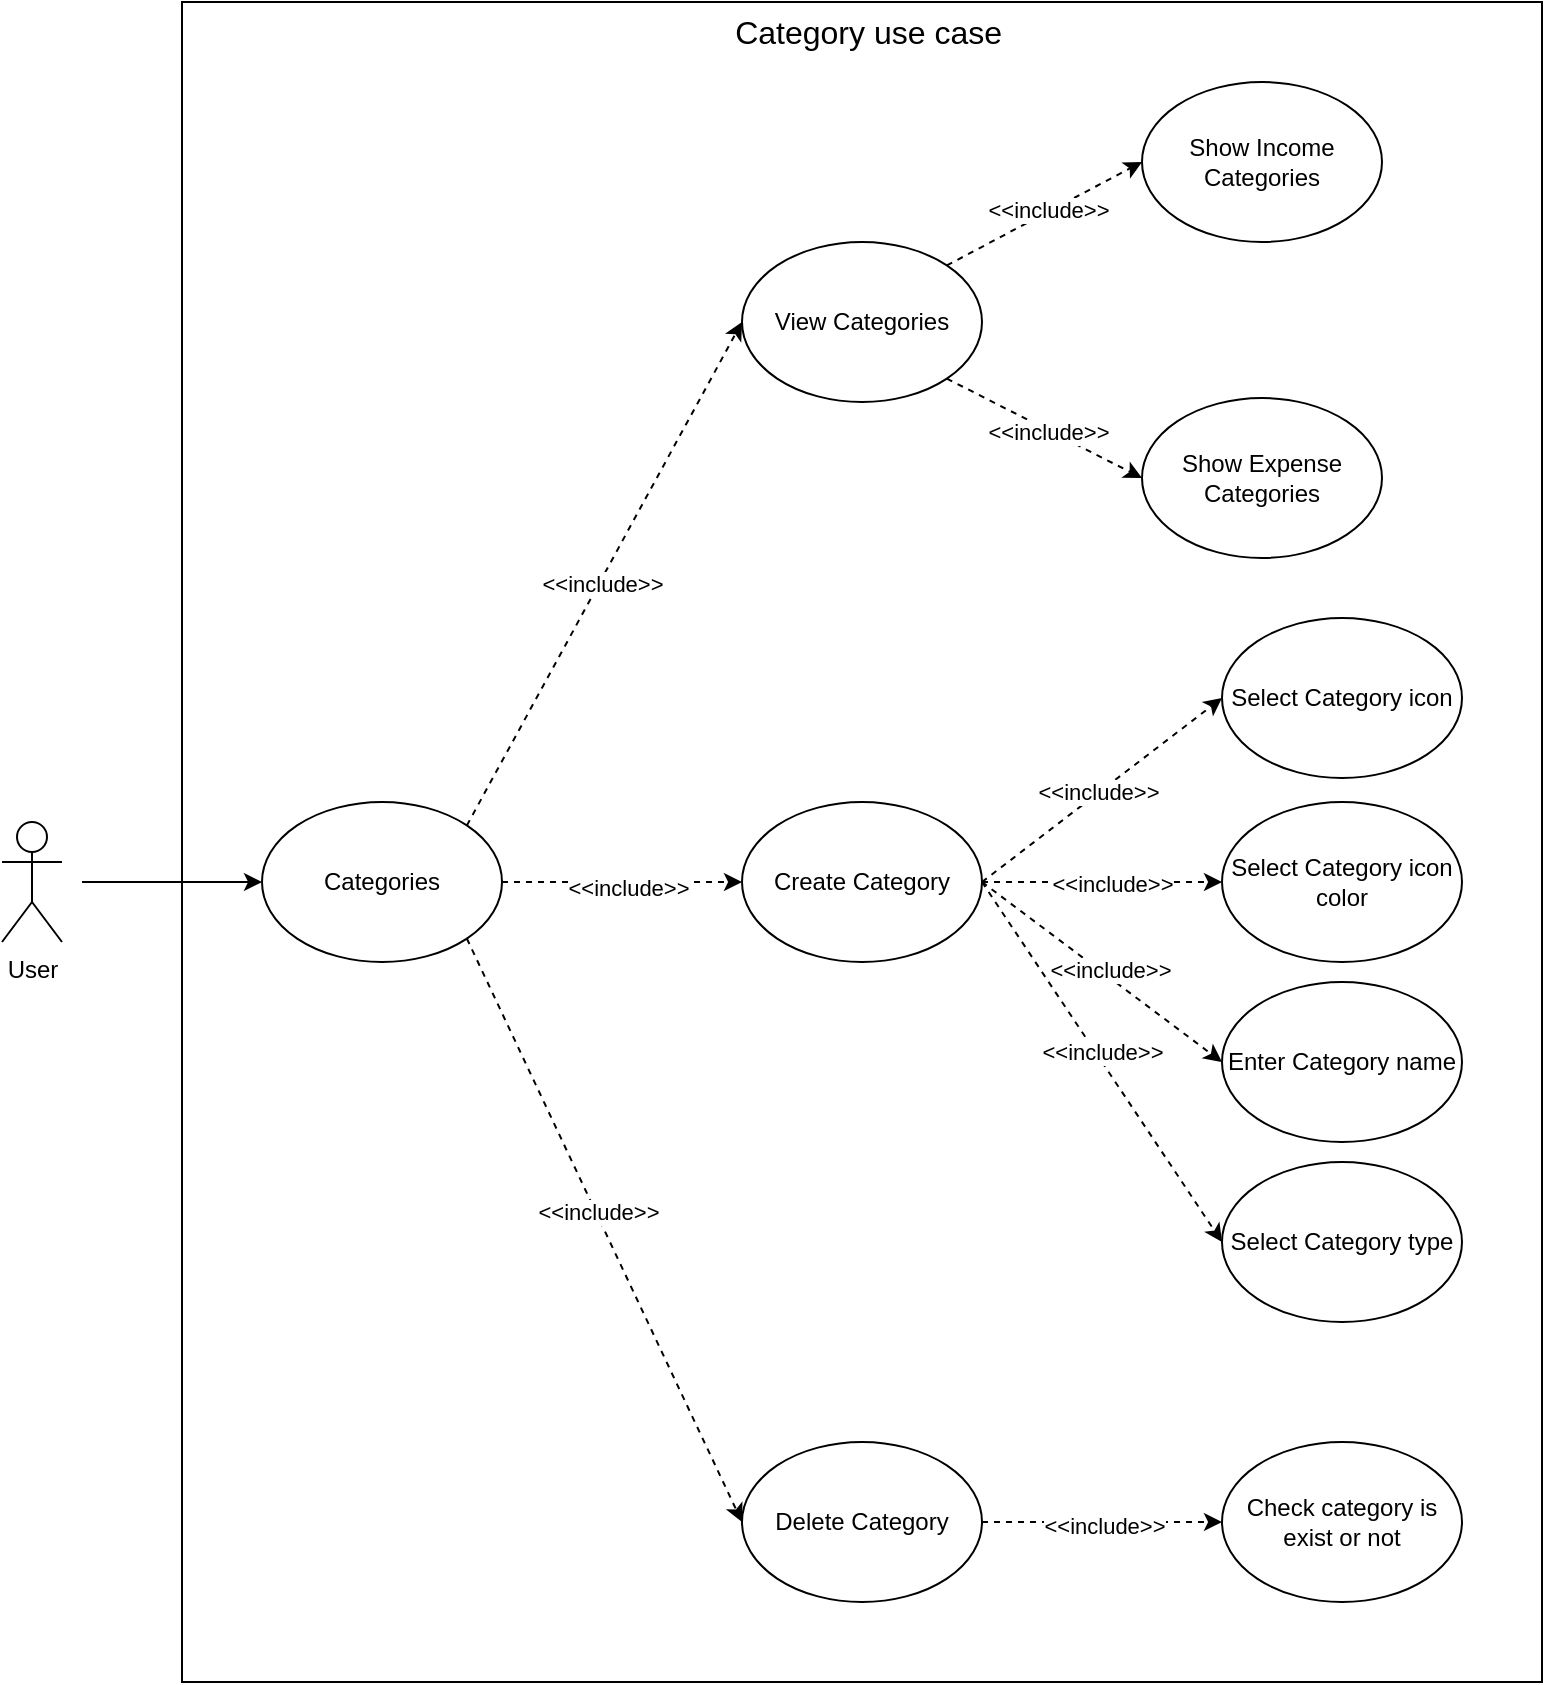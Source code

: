 <mxfile version="26.2.8">
  <diagram name="Page-1" id="OD2vUNSAHeHByyoN8SCx">
    <mxGraphModel dx="829" dy="1529" grid="1" gridSize="10" guides="1" tooltips="1" connect="1" arrows="1" fold="1" page="1" pageScale="1" pageWidth="850" pageHeight="1100" math="0" shadow="0">
      <root>
        <mxCell id="0" />
        <mxCell id="1" parent="0" />
        <mxCell id="HC-R-dbT0AlYQhPIyC7S-1" value="User&lt;div&gt;&lt;br&gt;&lt;/div&gt;" style="shape=umlActor;verticalLabelPosition=bottom;verticalAlign=top;html=1;outlineConnect=0;" vertex="1" parent="1">
          <mxGeometry x="70" y="250" width="30" height="60" as="geometry" />
        </mxCell>
        <mxCell id="HC-R-dbT0AlYQhPIyC7S-11" style="edgeStyle=orthogonalEdgeStyle;rounded=0;orthogonalLoop=1;jettySize=auto;html=1;exitX=1;exitY=0.5;exitDx=0;exitDy=0;entryX=0;entryY=0.5;entryDx=0;entryDy=0;dashed=1;" edge="1" parent="1" source="HC-R-dbT0AlYQhPIyC7S-2" target="HC-R-dbT0AlYQhPIyC7S-6">
          <mxGeometry relative="1" as="geometry" />
        </mxCell>
        <mxCell id="HC-R-dbT0AlYQhPIyC7S-12" value="&amp;lt;&amp;lt;include&amp;gt;&amp;gt;" style="edgeLabel;html=1;align=center;verticalAlign=middle;resizable=0;points=[];" vertex="1" connectable="0" parent="HC-R-dbT0AlYQhPIyC7S-11">
          <mxGeometry x="0.042" y="-3" relative="1" as="geometry">
            <mxPoint as="offset" />
          </mxGeometry>
        </mxCell>
        <mxCell id="HC-R-dbT0AlYQhPIyC7S-2" value="Categories" style="ellipse;whiteSpace=wrap;html=1;" vertex="1" parent="1">
          <mxGeometry x="200" y="240" width="120" height="80" as="geometry" />
        </mxCell>
        <mxCell id="HC-R-dbT0AlYQhPIyC7S-3" value="" style="endArrow=classic;html=1;rounded=0;entryX=0;entryY=0.5;entryDx=0;entryDy=0;" edge="1" parent="1" target="HC-R-dbT0AlYQhPIyC7S-2">
          <mxGeometry width="50" height="50" relative="1" as="geometry">
            <mxPoint x="110" y="280" as="sourcePoint" />
            <mxPoint x="360" y="400" as="targetPoint" />
          </mxGeometry>
        </mxCell>
        <mxCell id="HC-R-dbT0AlYQhPIyC7S-4" value="View Categories" style="ellipse;whiteSpace=wrap;html=1;" vertex="1" parent="1">
          <mxGeometry x="440" y="-40" width="120" height="80" as="geometry" />
        </mxCell>
        <mxCell id="HC-R-dbT0AlYQhPIyC7S-6" value="Create Category" style="ellipse;whiteSpace=wrap;html=1;" vertex="1" parent="1">
          <mxGeometry x="440" y="240" width="120" height="80" as="geometry" />
        </mxCell>
        <mxCell id="HC-R-dbT0AlYQhPIyC7S-9" value="" style="endArrow=classic;html=1;rounded=0;exitX=1;exitY=0;exitDx=0;exitDy=0;entryX=0;entryY=0.5;entryDx=0;entryDy=0;dashed=1;" edge="1" parent="1" source="HC-R-dbT0AlYQhPIyC7S-2" target="HC-R-dbT0AlYQhPIyC7S-4">
          <mxGeometry width="50" height="50" relative="1" as="geometry">
            <mxPoint x="270" y="340" as="sourcePoint" />
            <mxPoint x="320" y="290" as="targetPoint" />
          </mxGeometry>
        </mxCell>
        <mxCell id="HC-R-dbT0AlYQhPIyC7S-10" value="&amp;lt;&amp;lt;include&amp;gt;&amp;gt;" style="edgeLabel;html=1;align=center;verticalAlign=middle;resizable=0;points=[];" vertex="1" connectable="0" parent="HC-R-dbT0AlYQhPIyC7S-9">
          <mxGeometry x="-0.033" y="-1" relative="1" as="geometry">
            <mxPoint as="offset" />
          </mxGeometry>
        </mxCell>
        <mxCell id="HC-R-dbT0AlYQhPIyC7S-29" style="edgeStyle=orthogonalEdgeStyle;rounded=0;orthogonalLoop=1;jettySize=auto;html=1;exitX=1;exitY=0.5;exitDx=0;exitDy=0;entryX=0;entryY=0.5;entryDx=0;entryDy=0;dashed=1;" edge="1" parent="1" source="HC-R-dbT0AlYQhPIyC7S-13" target="HC-R-dbT0AlYQhPIyC7S-28">
          <mxGeometry relative="1" as="geometry" />
        </mxCell>
        <mxCell id="HC-R-dbT0AlYQhPIyC7S-30" value="&amp;lt;&amp;lt;include&amp;gt;&amp;gt;" style="edgeLabel;html=1;align=center;verticalAlign=middle;resizable=0;points=[];" vertex="1" connectable="0" parent="HC-R-dbT0AlYQhPIyC7S-29">
          <mxGeometry x="0.011" y="-2" relative="1" as="geometry">
            <mxPoint as="offset" />
          </mxGeometry>
        </mxCell>
        <mxCell id="HC-R-dbT0AlYQhPIyC7S-13" value="Delete Category" style="ellipse;whiteSpace=wrap;html=1;" vertex="1" parent="1">
          <mxGeometry x="440" y="560" width="120" height="80" as="geometry" />
        </mxCell>
        <mxCell id="HC-R-dbT0AlYQhPIyC7S-14" value="" style="endArrow=classic;html=1;rounded=0;exitX=1;exitY=1;exitDx=0;exitDy=0;entryX=0;entryY=0.5;entryDx=0;entryDy=0;dashed=1;" edge="1" parent="1" source="HC-R-dbT0AlYQhPIyC7S-2" target="HC-R-dbT0AlYQhPIyC7S-13">
          <mxGeometry width="50" height="50" relative="1" as="geometry">
            <mxPoint x="320" y="350" as="sourcePoint" />
            <mxPoint x="420" y="410" as="targetPoint" />
          </mxGeometry>
        </mxCell>
        <mxCell id="HC-R-dbT0AlYQhPIyC7S-15" value="&amp;lt;&amp;lt;include&amp;gt;&amp;gt;" style="edgeLabel;html=1;align=center;verticalAlign=middle;resizable=0;points=[];" vertex="1" connectable="0" parent="HC-R-dbT0AlYQhPIyC7S-14">
          <mxGeometry x="-0.057" relative="1" as="geometry">
            <mxPoint y="-1" as="offset" />
          </mxGeometry>
        </mxCell>
        <mxCell id="HC-R-dbT0AlYQhPIyC7S-16" value="Select Category icon" style="ellipse;whiteSpace=wrap;html=1;" vertex="1" parent="1">
          <mxGeometry x="680" y="148" width="120" height="80" as="geometry" />
        </mxCell>
        <mxCell id="HC-R-dbT0AlYQhPIyC7S-17" value="Select Category icon color" style="ellipse;whiteSpace=wrap;html=1;" vertex="1" parent="1">
          <mxGeometry x="680" y="240" width="120" height="80" as="geometry" />
        </mxCell>
        <mxCell id="HC-R-dbT0AlYQhPIyC7S-18" value="Enter Category name" style="ellipse;whiteSpace=wrap;html=1;" vertex="1" parent="1">
          <mxGeometry x="680" y="330" width="120" height="80" as="geometry" />
        </mxCell>
        <mxCell id="HC-R-dbT0AlYQhPIyC7S-19" value="Select Category type" style="ellipse;whiteSpace=wrap;html=1;" vertex="1" parent="1">
          <mxGeometry x="680" y="420" width="120" height="80" as="geometry" />
        </mxCell>
        <mxCell id="HC-R-dbT0AlYQhPIyC7S-20" value="" style="endArrow=classic;html=1;rounded=0;exitX=1;exitY=0.5;exitDx=0;exitDy=0;entryX=0;entryY=0.5;entryDx=0;entryDy=0;dashed=1;" edge="1" parent="1" source="HC-R-dbT0AlYQhPIyC7S-6" target="HC-R-dbT0AlYQhPIyC7S-16">
          <mxGeometry width="50" height="50" relative="1" as="geometry">
            <mxPoint x="480" y="280" as="sourcePoint" />
            <mxPoint x="560" y="210" as="targetPoint" />
          </mxGeometry>
        </mxCell>
        <mxCell id="HC-R-dbT0AlYQhPIyC7S-27" value="&amp;lt;&amp;lt;include&amp;gt;&amp;gt;" style="edgeLabel;html=1;align=center;verticalAlign=middle;resizable=0;points=[];" vertex="1" connectable="0" parent="HC-R-dbT0AlYQhPIyC7S-20">
          <mxGeometry x="-0.033" y="1" relative="1" as="geometry">
            <mxPoint as="offset" />
          </mxGeometry>
        </mxCell>
        <mxCell id="HC-R-dbT0AlYQhPIyC7S-21" value="" style="endArrow=classic;html=1;rounded=0;exitX=1;exitY=0.5;exitDx=0;exitDy=0;entryX=0;entryY=0.5;entryDx=0;entryDy=0;dashed=1;" edge="1" parent="1" source="HC-R-dbT0AlYQhPIyC7S-6" target="HC-R-dbT0AlYQhPIyC7S-17">
          <mxGeometry width="50" height="50" relative="1" as="geometry">
            <mxPoint x="570" y="290" as="sourcePoint" />
            <mxPoint x="690" y="190" as="targetPoint" />
          </mxGeometry>
        </mxCell>
        <mxCell id="HC-R-dbT0AlYQhPIyC7S-26" value="&amp;lt;&amp;lt;include&amp;gt;&amp;gt;" style="edgeLabel;html=1;align=center;verticalAlign=middle;resizable=0;points=[];" vertex="1" connectable="0" parent="HC-R-dbT0AlYQhPIyC7S-21">
          <mxGeometry x="0.081" y="-1" relative="1" as="geometry">
            <mxPoint as="offset" />
          </mxGeometry>
        </mxCell>
        <mxCell id="HC-R-dbT0AlYQhPIyC7S-22" value="" style="endArrow=classic;html=1;rounded=0;exitX=1;exitY=0.5;exitDx=0;exitDy=0;entryX=0;entryY=0.5;entryDx=0;entryDy=0;dashed=1;" edge="1" parent="1" source="HC-R-dbT0AlYQhPIyC7S-6" target="HC-R-dbT0AlYQhPIyC7S-18">
          <mxGeometry width="50" height="50" relative="1" as="geometry">
            <mxPoint x="580" y="300" as="sourcePoint" />
            <mxPoint x="700" y="200" as="targetPoint" />
          </mxGeometry>
        </mxCell>
        <mxCell id="HC-R-dbT0AlYQhPIyC7S-25" value="&amp;lt;&amp;lt;include&amp;gt;&amp;gt;" style="edgeLabel;html=1;align=center;verticalAlign=middle;resizable=0;points=[];" vertex="1" connectable="0" parent="HC-R-dbT0AlYQhPIyC7S-22">
          <mxGeometry x="0.033" y="3" relative="1" as="geometry">
            <mxPoint as="offset" />
          </mxGeometry>
        </mxCell>
        <mxCell id="HC-R-dbT0AlYQhPIyC7S-23" value="" style="endArrow=classic;html=1;rounded=0;exitX=1;exitY=0.5;exitDx=0;exitDy=0;entryX=0;entryY=0.5;entryDx=0;entryDy=0;dashed=1;" edge="1" parent="1" source="HC-R-dbT0AlYQhPIyC7S-6" target="HC-R-dbT0AlYQhPIyC7S-19">
          <mxGeometry width="50" height="50" relative="1" as="geometry">
            <mxPoint x="570" y="290" as="sourcePoint" />
            <mxPoint x="690" y="198" as="targetPoint" />
          </mxGeometry>
        </mxCell>
        <mxCell id="HC-R-dbT0AlYQhPIyC7S-24" value="&amp;lt;&amp;lt;include&amp;gt;&amp;gt;" style="edgeLabel;html=1;align=center;verticalAlign=middle;resizable=0;points=[];" vertex="1" connectable="0" parent="HC-R-dbT0AlYQhPIyC7S-23">
          <mxGeometry x="-0.042" y="3" relative="1" as="geometry">
            <mxPoint as="offset" />
          </mxGeometry>
        </mxCell>
        <mxCell id="HC-R-dbT0AlYQhPIyC7S-28" value="Check category is exist or not" style="ellipse;whiteSpace=wrap;html=1;" vertex="1" parent="1">
          <mxGeometry x="680" y="560" width="120" height="80" as="geometry" />
        </mxCell>
        <mxCell id="HC-R-dbT0AlYQhPIyC7S-31" value="Show Income Categories" style="ellipse;whiteSpace=wrap;html=1;" vertex="1" parent="1">
          <mxGeometry x="640" y="-120" width="120" height="80" as="geometry" />
        </mxCell>
        <mxCell id="HC-R-dbT0AlYQhPIyC7S-32" value="Show Expense Categories" style="ellipse;whiteSpace=wrap;html=1;" vertex="1" parent="1">
          <mxGeometry x="640" y="38" width="120" height="80" as="geometry" />
        </mxCell>
        <mxCell id="HC-R-dbT0AlYQhPIyC7S-33" value="" style="endArrow=classic;html=1;rounded=0;exitX=1;exitY=0;exitDx=0;exitDy=0;entryX=0;entryY=0.5;entryDx=0;entryDy=0;dashed=1;" edge="1" parent="1" source="HC-R-dbT0AlYQhPIyC7S-4" target="HC-R-dbT0AlYQhPIyC7S-31">
          <mxGeometry width="50" height="50" relative="1" as="geometry">
            <mxPoint x="480" y="70" as="sourcePoint" />
            <mxPoint x="530" y="20" as="targetPoint" />
          </mxGeometry>
        </mxCell>
        <mxCell id="HC-R-dbT0AlYQhPIyC7S-35" value="&amp;lt;&amp;lt;include&amp;gt;&amp;gt;" style="edgeLabel;html=1;align=center;verticalAlign=middle;resizable=0;points=[];" vertex="1" connectable="0" parent="HC-R-dbT0AlYQhPIyC7S-33">
          <mxGeometry x="0.05" y="1" relative="1" as="geometry">
            <mxPoint as="offset" />
          </mxGeometry>
        </mxCell>
        <mxCell id="HC-R-dbT0AlYQhPIyC7S-34" value="" style="endArrow=classic;html=1;rounded=0;exitX=1;exitY=1;exitDx=0;exitDy=0;entryX=0;entryY=0.5;entryDx=0;entryDy=0;dashed=1;" edge="1" parent="1" source="HC-R-dbT0AlYQhPIyC7S-4" target="HC-R-dbT0AlYQhPIyC7S-32">
          <mxGeometry width="50" height="50" relative="1" as="geometry">
            <mxPoint x="480" y="70" as="sourcePoint" />
            <mxPoint x="540" y="100" as="targetPoint" />
          </mxGeometry>
        </mxCell>
        <mxCell id="HC-R-dbT0AlYQhPIyC7S-36" value="&amp;lt;&amp;lt;include&amp;gt;&amp;gt;" style="edgeLabel;html=1;align=center;verticalAlign=middle;resizable=0;points=[];" vertex="1" connectable="0" parent="HC-R-dbT0AlYQhPIyC7S-34">
          <mxGeometry x="0.029" y="-1" relative="1" as="geometry">
            <mxPoint as="offset" />
          </mxGeometry>
        </mxCell>
        <mxCell id="HC-R-dbT0AlYQhPIyC7S-37" value="" style="rounded=0;whiteSpace=wrap;html=1;fillColor=none;" vertex="1" parent="1">
          <mxGeometry x="160" y="-160" width="680" height="840" as="geometry" />
        </mxCell>
        <mxCell id="HC-R-dbT0AlYQhPIyC7S-38" value="&lt;font style=&quot;font-size: 16px;&quot;&gt;Category use case&amp;nbsp;&lt;/font&gt;" style="text;html=1;align=center;verticalAlign=middle;resizable=0;points=[];autosize=1;strokeColor=none;fillColor=none;" vertex="1" parent="1">
          <mxGeometry x="425" y="-160" width="160" height="30" as="geometry" />
        </mxCell>
      </root>
    </mxGraphModel>
  </diagram>
</mxfile>
